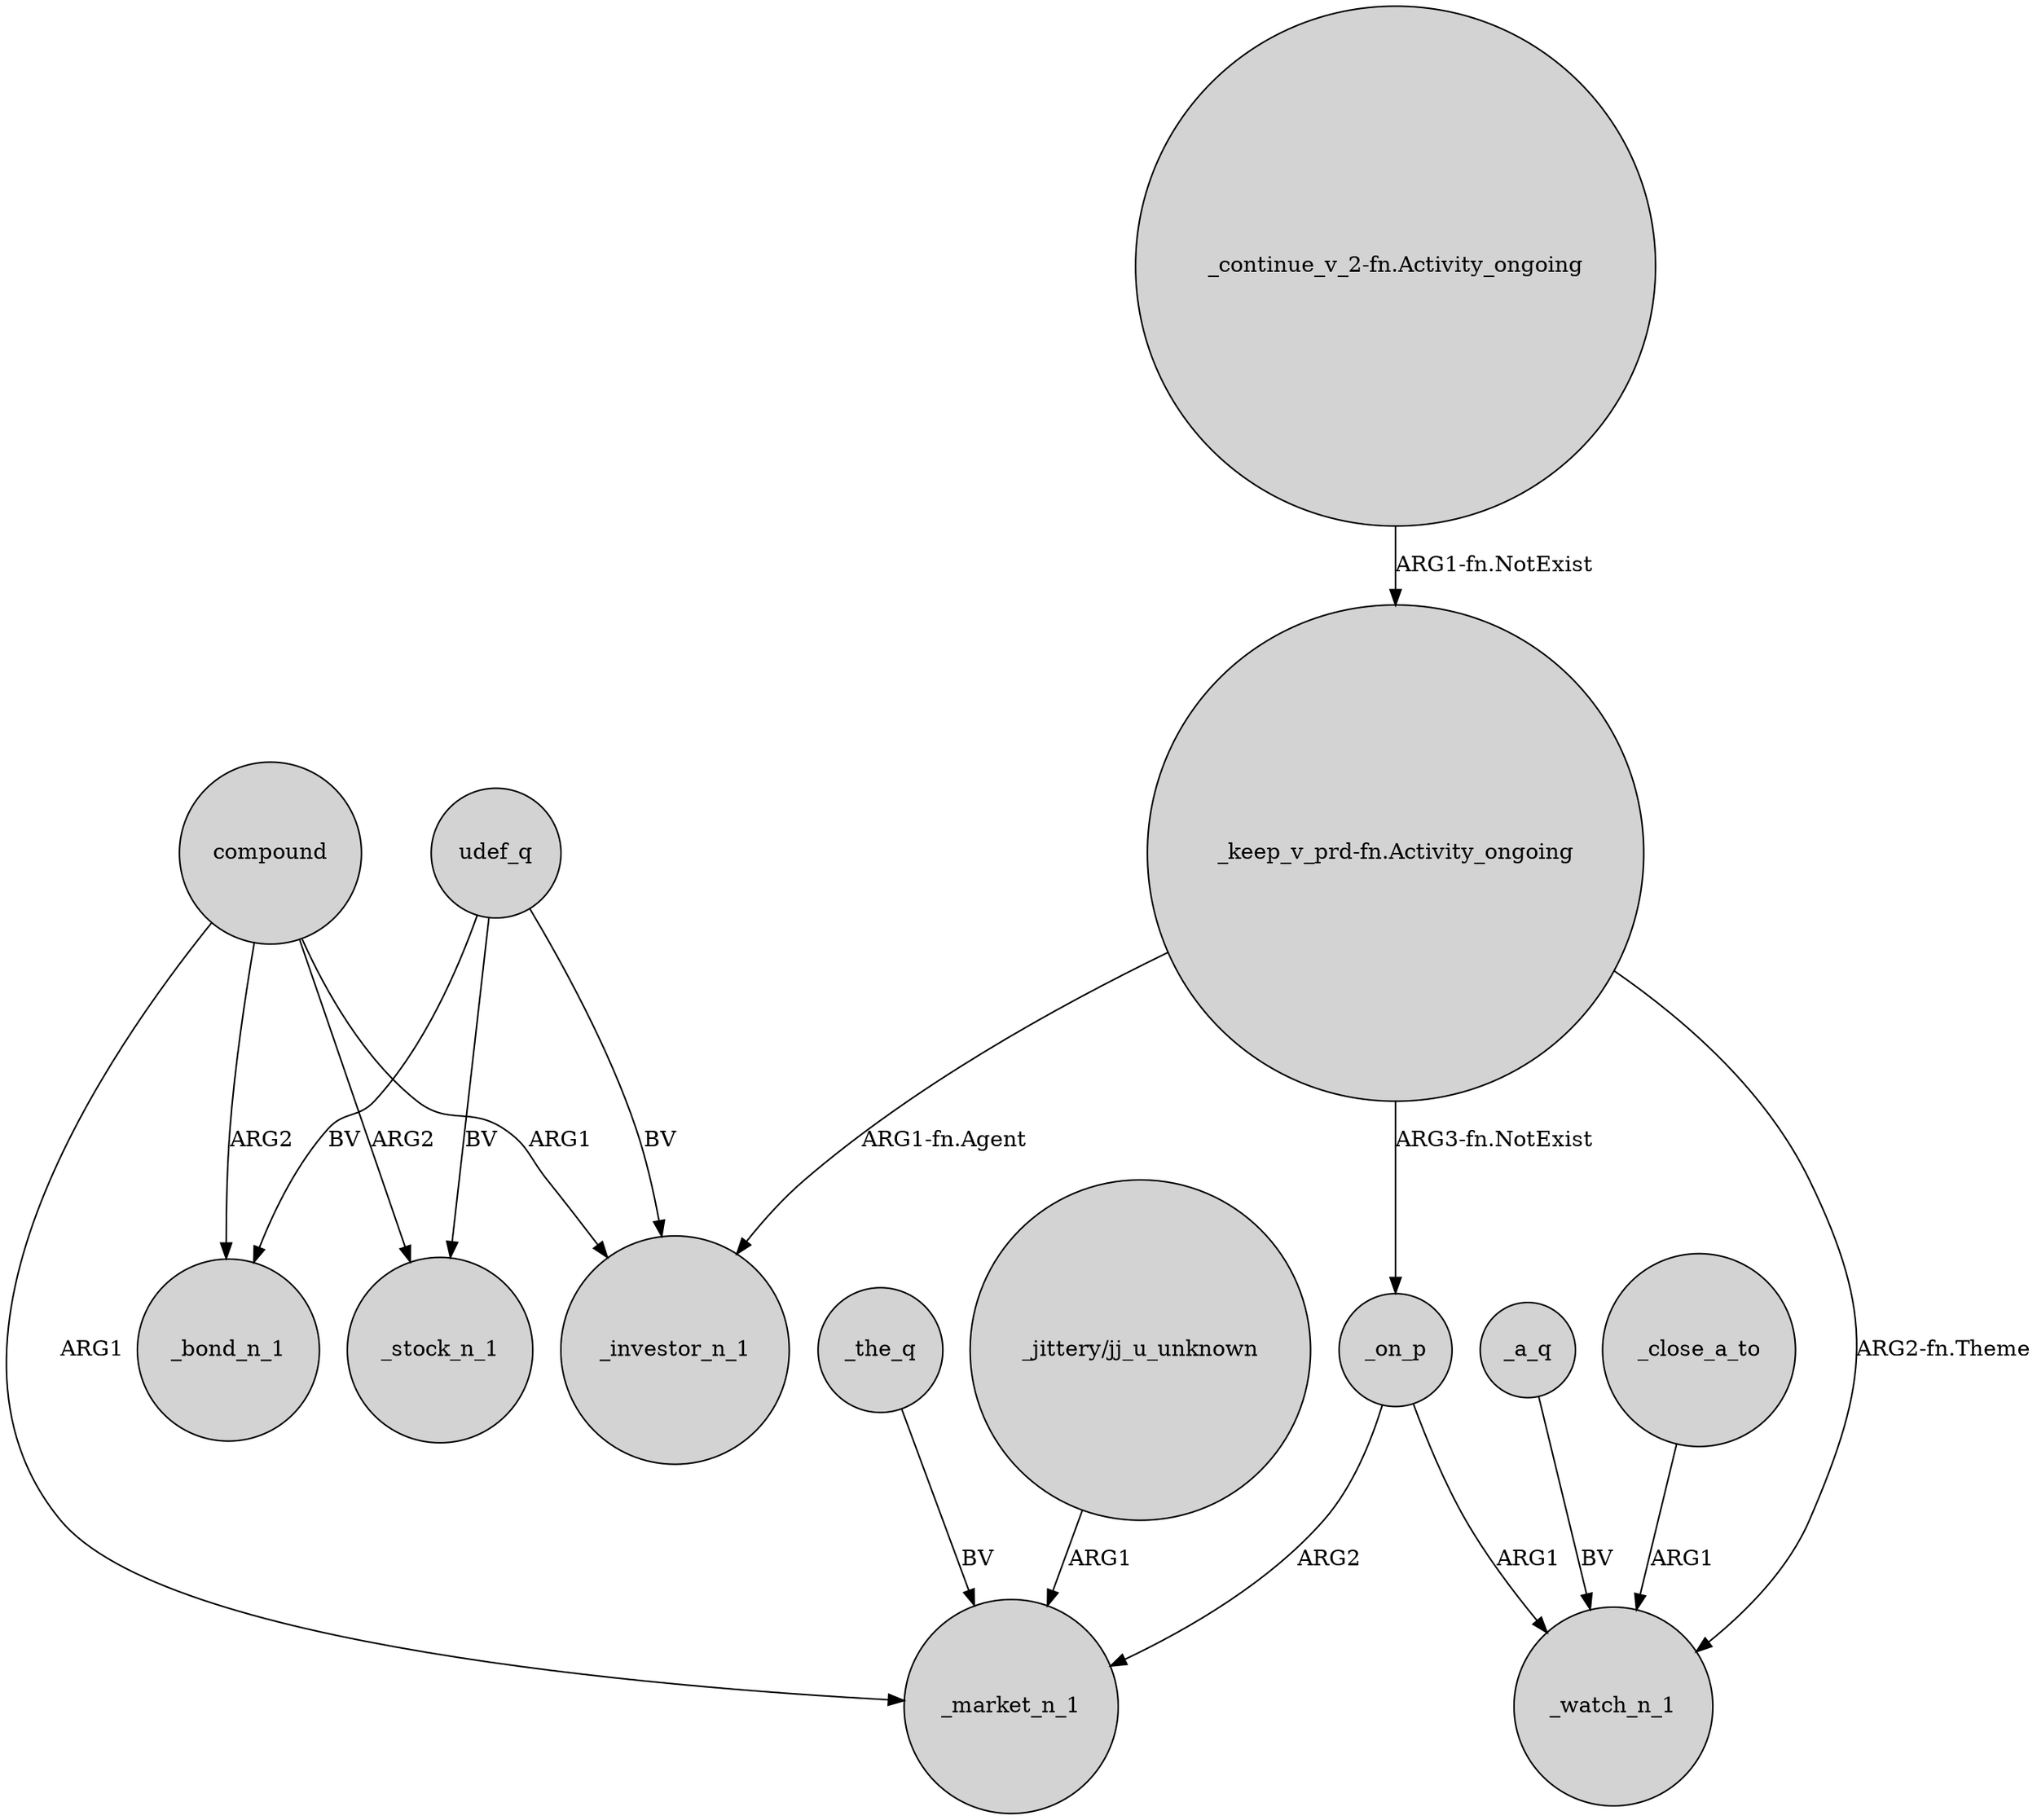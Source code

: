 digraph {
	node [shape=circle style=filled]
	compound -> _bond_n_1 [label=ARG2]
	_a_q -> _watch_n_1 [label=BV]
	udef_q -> _bond_n_1 [label=BV]
	_on_p -> _market_n_1 [label=ARG2]
	udef_q -> _stock_n_1 [label=BV]
	"_keep_v_prd-fn.Activity_ongoing" -> _investor_n_1 [label="ARG1-fn.Agent"]
	compound -> _market_n_1 [label=ARG1]
	"_keep_v_prd-fn.Activity_ongoing" -> _watch_n_1 [label="ARG2-fn.Theme"]
	udef_q -> _investor_n_1 [label=BV]
	_on_p -> _watch_n_1 [label=ARG1]
	_the_q -> _market_n_1 [label=BV]
	"_continue_v_2-fn.Activity_ongoing" -> "_keep_v_prd-fn.Activity_ongoing" [label="ARG1-fn.NotExist"]
	"_keep_v_prd-fn.Activity_ongoing" -> _on_p [label="ARG3-fn.NotExist"]
	_close_a_to -> _watch_n_1 [label=ARG1]
	"_jittery/jj_u_unknown" -> _market_n_1 [label=ARG1]
	compound -> _investor_n_1 [label=ARG1]
	compound -> _stock_n_1 [label=ARG2]
}
